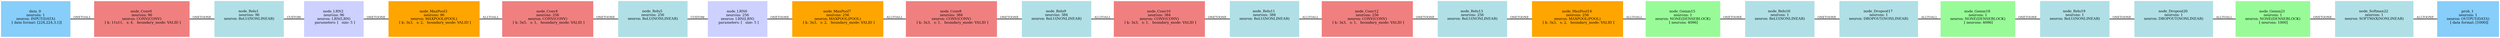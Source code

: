 digraph bvlc_alexnet {

  ratio = auto;
  rankdir = LR;
  ranksep = 0.3;
  nodesep = 0.2;
  center = true;

  node [ fontsize=12, height=0.4, width=0.5, style=filled, color="0.650 0.200 1.000"]
  edge [ fontsize=10, arrowhead=none, style=bold ]

  "data_00" [ label="data_0 \n neurons: 1 \n neuron: INPUT(DATA) \n  [ data format: [224,224,3,1]]\n ", shape=box, color=lightskyblue, margin=0.4];
  "node_Conv02" [ label="node_Conv0 \n neurons: 96 \n neuron: CONV(CONV) \n  [ k: 11x11,   s: 4,   boundary_mode: VALID ]\n ", shape=box, color=lightcoral, margin=0.4];
  "node_Relu13" [ label="node_Relu1 \n neurons: 96 \n neuron: ReLU(NONLINEAR) \n\n ", shape=box, color=powderblue, margin=0.4];
  "node_LRN24" [ label="node_LRN2 \n neurons: 96 \n neuron: LRN(LRN) \n  parameters: [   size: 5 ]\n ", shape=box, color="0.650 0.200 1.000", margin=0.4];
  "node_MaxPool35" [ label="node_MaxPool3 \n neurons: 96 \n neuron: MAXPOOL(POOL) \n  [ k: 3x3,   s: 2,   boundary_mode: VALID ]\n ", shape=box, color=orange, margin=0.4];
  "node_Conv46" [ label="node_Conv4 \n neurons: 256 \n neuron: CONV(CONV) \n  [ k: 5x5,   s: 1,   boundary_mode: VALID ]\n ", shape=box, color=lightcoral, margin=0.4];
  "node_Relu57" [ label="node_Relu5 \n neurons: 256 \n neuron: ReLU(NONLINEAR) \n\n ", shape=box, color=powderblue, margin=0.4];
  "node_LRN68" [ label="node_LRN6 \n neurons: 256 \n neuron: LRN(LRN) \n  parameters: [   size: 5 ]\n ", shape=box, color="0.650 0.200 1.000", margin=0.4];
  "node_MaxPool79" [ label="node_MaxPool7 \n neurons: 256 \n neuron: MAXPOOL(POOL) \n  [ k: 3x3,   s: 2,   boundary_mode: VALID ]\n ", shape=box, color=orange, margin=0.4];
  "node_Conv810" [ label="node_Conv8 \n neurons: 384 \n neuron: CONV(CONV) \n  [ k: 3x3,   s: 1,   boundary_mode: VALID ]\n ", shape=box, color=lightcoral, margin=0.4];
  "node_Relu911" [ label="node_Relu9 \n neurons: 384 \n neuron: ReLU(NONLINEAR) \n\n ", shape=box, color=powderblue, margin=0.4];
  "node_Conv1012" [ label="node_Conv10 \n neurons: 384 \n neuron: CONV(CONV) \n  [ k: 3x3,   s: 1,   boundary_mode: VALID ]\n ", shape=box, color=lightcoral, margin=0.4];
  "node_Relu1113" [ label="node_Relu11 \n neurons: 384 \n neuron: ReLU(NONLINEAR) \n\n ", shape=box, color=powderblue, margin=0.4];
  "node_Conv1214" [ label="node_Conv12 \n neurons: 256 \n neuron: CONV(CONV) \n  [ k: 3x3,   s: 1,   boundary_mode: VALID ]\n ", shape=box, color=lightcoral, margin=0.4];
  "node_Relu1315" [ label="node_Relu13 \n neurons: 256 \n neuron: ReLU(NONLINEAR) \n\n ", shape=box, color=powderblue, margin=0.4];
  "node_MaxPool1416" [ label="node_MaxPool14 \n neurons: 256 \n neuron: MAXPOOL(POOL) \n  [ k: 3x3,   s: 2,   boundary_mode: VALID ]\n ", shape=box, color=orange, margin=0.4];
  "node_Gemm1517" [ label="node_Gemm15 \n neurons: 1 \n neuron: NONE(DENSEBLOCK) \n  [ neurons: 4096] \n ", shape=box, color=palegreen, margin=0.4];
  "node_Relu1618" [ label="node_Relu16 \n neurons: 1 \n neuron: ReLU(NONLINEAR) \n\n ", shape=box, color=powderblue, margin=0.4];
  "node_Dropout1719" [ label="node_Dropout17 \n neurons: 1 \n neuron: DROPOUT(NONLINEAR) \n\n ", shape=box, color=powderblue, margin=0.4];
  "node_Gemm1820" [ label="node_Gemm18 \n neurons: 1 \n neuron: NONE(DENSEBLOCK) \n  [ neurons: 4096] \n ", shape=box, color=palegreen, margin=0.4];
  "node_Relu1921" [ label="node_Relu19 \n neurons: 1 \n neuron: ReLU(NONLINEAR) \n\n ", shape=box, color=powderblue, margin=0.4];
  "node_Dropout2022" [ label="node_Dropout20 \n neurons: 1 \n neuron: DROPOUT(NONLINEAR) \n\n ", shape=box, color=powderblue, margin=0.4];
  "node_Gemm2123" [ label="node_Gemm21 \n neurons: 1 \n neuron: NONE(DENSEBLOCK) \n  [ neurons: 1000] \n ", shape=box, color=palegreen, margin=0.4];
  "node_Softmax2224" [ label="node_Softmax22 \n neurons: 1 \n neuron: SOFTMAX(NONLINEAR) \n\n ", shape=box, color=powderblue, margin=0.4];
  "prob_11" [ label="prob_1 \n neurons: 1 \n neuron: OUTPUT(DATA) \n  [ data format: [1000]]\n ", shape=box, color=lightskyblue, margin=0.4];

  "data_00" -> "node_Conv02" [ label="ONETOALL", color=black];
  "node_Conv02" -> "node_Relu13" [ label="ONETOONE", color=black];
  "node_Relu13" -> "node_LRN24" [ label="CUSTOM", color=black];
  "node_LRN24" -> "node_MaxPool35" [ label="ONETOONE", color=black];
  "node_MaxPool35" -> "node_Conv46" [ label="ALLTOALL", color=black];
  "node_Conv46" -> "node_Relu57" [ label="ONETOONE", color=black];
  "node_Relu57" -> "node_LRN68" [ label="CUSTOM", color=black];
  "node_LRN68" -> "node_MaxPool79" [ label="ONETOONE", color=black];
  "node_MaxPool79" -> "node_Conv810" [ label="ALLTOALL", color=black];
  "node_Conv810" -> "node_Relu911" [ label="ONETOONE", color=black];
  "node_Relu911" -> "node_Conv1012" [ label="ALLTOALL", color=black];
  "node_Conv1012" -> "node_Relu1113" [ label="ONETOONE", color=black];
  "node_Relu1113" -> "node_Conv1214" [ label="ALLTOALL", color=black];
  "node_Conv1214" -> "node_Relu1315" [ label="ONETOONE", color=black];
  "node_Relu1315" -> "node_MaxPool1416" [ label="ONETOONE", color=black];
  "node_MaxPool1416" -> "node_Gemm1517" [ label="ALLTOALL", color=black];
  "node_Gemm1517" -> "node_Relu1618" [ label="ONETOONE", color=black];
  "node_Relu1618" -> "node_Dropout1719" [ label="ONETOONE", color=black];
  "node_Dropout1719" -> "node_Gemm1820" [ label="ALLTOALL", color=black];
  "node_Gemm1820" -> "node_Relu1921" [ label="ONETOONE", color=black];
  "node_Relu1921" -> "node_Dropout2022" [ label="ONETOONE", color=black];
  "node_Dropout2022" -> "node_Gemm2123" [ label="ALLTOALL", color=black];
  "node_Gemm2123" -> "node_Softmax2224" [ label="ONETOONE", color=black];
  "node_Softmax2224" -> "prob_11" [ label="ALLTOONE", color=black];

}
